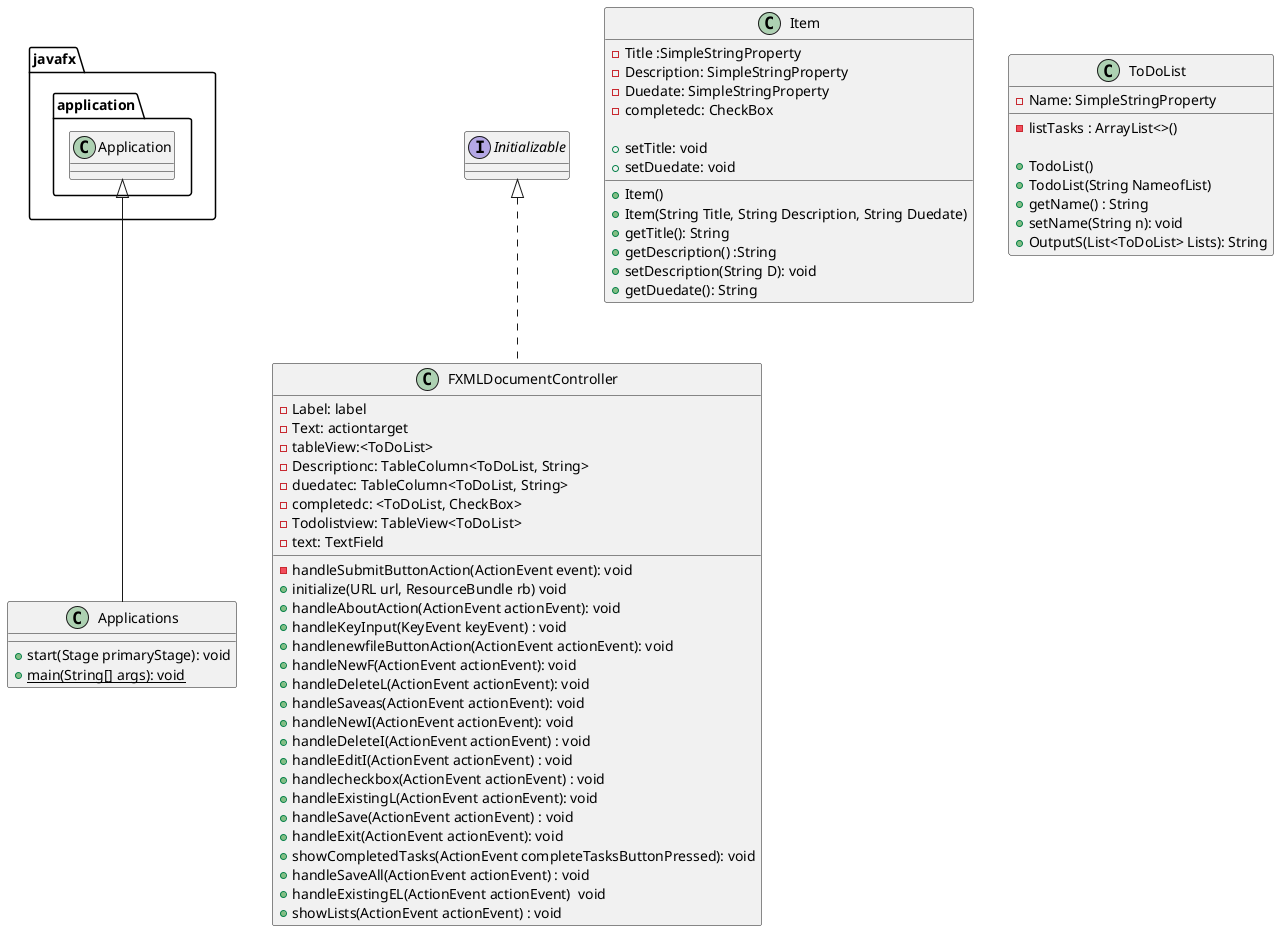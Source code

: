 @startuml
'https://plantuml.com/sequence-diagram

javafx.application.Application <|-- Applications

class FXMLDocumentController implements Initializable

class Applications{

 + start(Stage primaryStage): void
 + {static} main(String[] args): void

}

class FXMLDocumentController
{
    -Label: label
    -Text: actiontarget
    -tableView:<ToDoList>
    - Descriptionc: TableColumn<ToDoList, String>
    - duedatec: TableColumn<ToDoList, String>
    -completedc: <ToDoList, CheckBox>
    -Todolistview: TableView<ToDoList>
    - text: TextField


     - handleSubmitButtonAction(ActionEvent event): void
     + initialize(URL url, ResourceBundle rb) void
     + handleAboutAction(ActionEvent actionEvent): void
     + handleKeyInput(KeyEvent keyEvent) : void
     + handlenewfileButtonAction(ActionEvent actionEvent): void
     + handleNewF(ActionEvent actionEvent): void
     + handleDeleteL(ActionEvent actionEvent): void
     + handleSaveas(ActionEvent actionEvent): void
     + handleNewI(ActionEvent actionEvent): void
     + handleDeleteI(ActionEvent actionEvent) : void
     + handleEditI(ActionEvent actionEvent) : void
     + handlecheckbox(ActionEvent actionEvent) : void
     + handleExistingL(ActionEvent actionEvent): void
     + handleSave(ActionEvent actionEvent) : void
     + handleExit(ActionEvent actionEvent): void
     + showCompletedTasks(ActionEvent completeTasksButtonPressed): void
     + handleSaveAll(ActionEvent actionEvent) : void
     + handleExistingEL(ActionEvent actionEvent)  void
     + showLists(ActionEvent actionEvent) : void

}

class Item
{
 -  Title :SimpleStringProperty
 - Description: SimpleStringProperty
 - Duedate: SimpleStringProperty
 - completedc: CheckBox

 + Item()
 + Item(String Title, String Description, String Duedate)
+ getTitle(): String
+ setTitle: void
+ getDescription() :String
+setDescription(String D): void
+getDuedate(): String
+setDuedate: void
}

class ToDoList
{
- Name: SimpleStringProperty
-listTasks : ArrayList<>()

+ TodoList()
+TodoList(String NameofList)
+ getName() : String
+setName(String n): void
+OutputS(List<ToDoList> Lists): String
}

@enduml